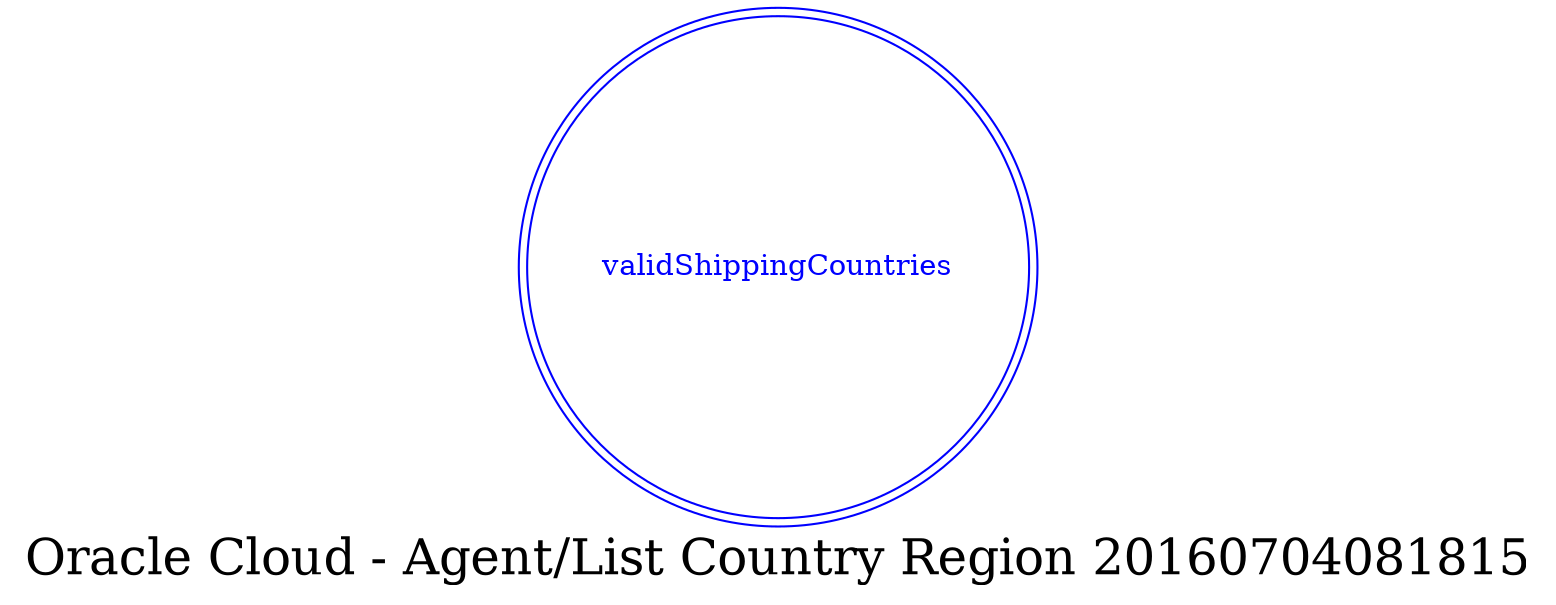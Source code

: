 digraph LexiconGraph {
graph[label="Oracle Cloud - Agent/List Country Region 20160704081815", fontsize=24]
splines=true
"validShippingCountries" [color=blue, fontcolor=blue, shape=doublecircle]
}
